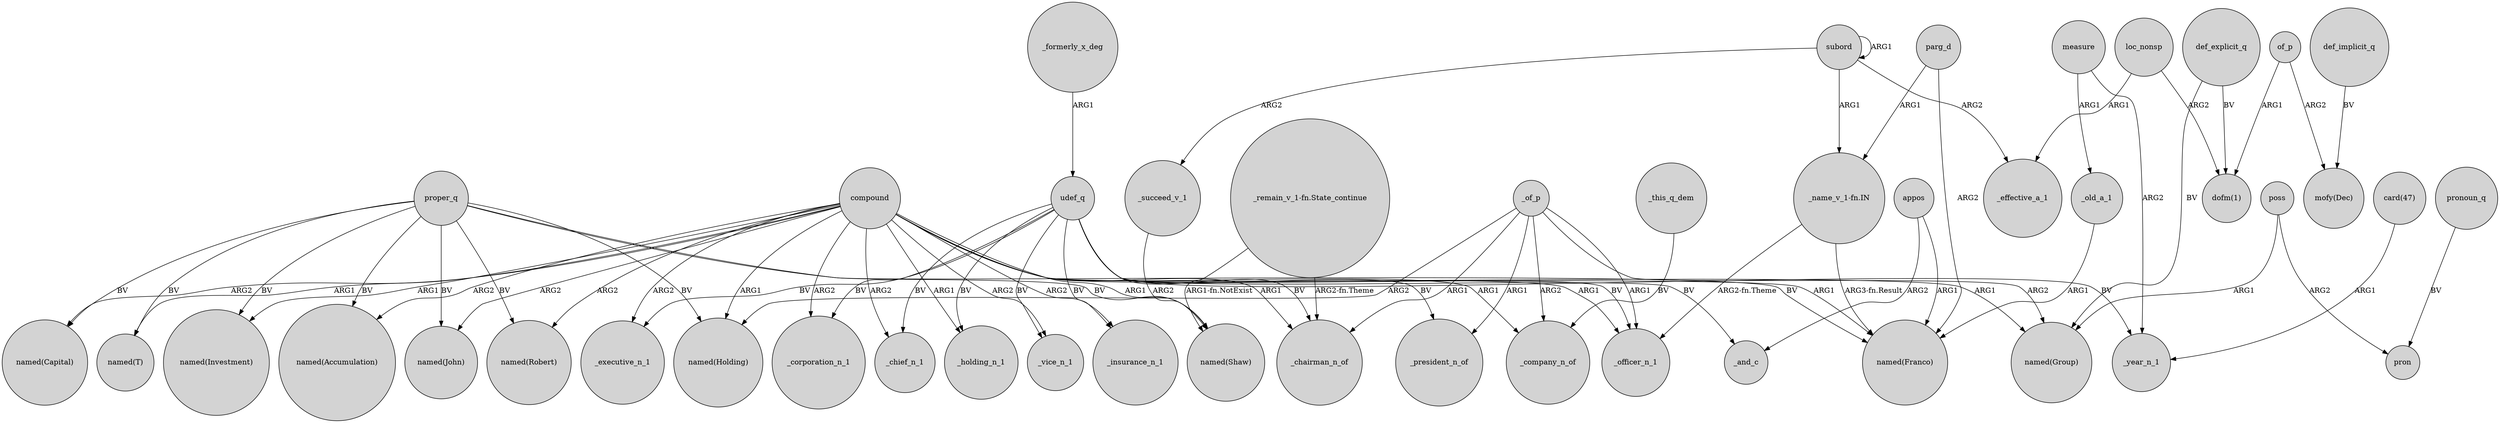 digraph {
	node [shape=circle style=filled]
	compound -> "named(John)" [label=ARG2]
	compound -> "named(Holding)" [label=ARG1]
	compound -> _vice_n_1 [label=ARG2]
	subord -> _effective_a_1 [label=ARG2]
	compound -> _chairman_n_of [label=ARG1]
	proper_q -> "named(Capital)" [label=BV]
	poss -> pron [label=ARG2]
	measure -> _year_n_1 [label=ARG2]
	udef_q -> _executive_n_1 [label=BV]
	compound -> _insurance_n_1 [label=ARG2]
	compound -> "named(T)" [label=ARG1]
	def_implicit_q -> "mofy(Dec)" [label=BV]
	loc_nonsp -> "dofm(1)" [label=ARG2]
	proper_q -> "named(Accumulation)" [label=BV]
	udef_q -> _insurance_n_1 [label=BV]
	"_remain_v_1-fn.State_continue" -> _chairman_n_of [label="ARG2-fn.Theme"]
	proper_q -> "named(T)" [label=BV]
	compound -> _corporation_n_1 [label=ARG2]
	_this_q_dem -> _company_n_of [label=BV]
	compound -> "named(Robert)" [label=ARG2]
	_of_p -> _chairman_n_of [label=ARG1]
	subord -> _succeed_v_1 [label=ARG2]
	subord -> subord [label=ARG1]
	appos -> "named(Franco)" [label=ARG1]
	"_name_v_1-fn.IN" -> _officer_n_1 [label="ARG2-fn.Theme"]
	"_remain_v_1-fn.State_continue" -> "named(Shaw)" [label="ARG1-fn.NotExist"]
	udef_q -> _vice_n_1 [label=BV]
	compound -> _holding_n_1 [label=ARG1]
	udef_q -> _chairman_n_of [label=BV]
	compound -> _chief_n_1 [label=ARG2]
	measure -> _old_a_1 [label=ARG1]
	compound -> "named(Group)" [label=ARG1]
	compound -> _officer_n_1 [label=ARG1]
	def_explicit_q -> "named(Group)" [label=BV]
	_of_p -> "named(Holding)" [label=ARG2]
	_succeed_v_1 -> "named(Shaw)" [label=ARG2]
	compound -> _company_n_of [label=ARG1]
	udef_q -> _corporation_n_1 [label=BV]
	pronoun_q -> pron [label=BV]
	proper_q -> "named(Shaw)" [label=BV]
	compound -> "named(Accumulation)" [label=ARG2]
	"_name_v_1-fn.IN" -> "named(Franco)" [label="ARG3-fn.Result"]
	_of_p -> _president_n_of [label=ARG1]
	appos -> _and_c [label=ARG2]
	udef_q -> _president_n_of [label=BV]
	udef_q -> _chief_n_1 [label=BV]
	proper_q -> "named(Robert)" [label=BV]
	compound -> "named(Capital)" [label=ARG2]
	poss -> "named(Group)" [label=ARG1]
	udef_q -> _officer_n_1 [label=BV]
	def_explicit_q -> "dofm(1)" [label=BV]
	"card(47)" -> _year_n_1 [label=ARG1]
	compound -> "named(Investment)" [label=ARG1]
	parg_d -> "named(Franco)" [label=ARG2]
	_of_p -> _officer_n_1 [label=ARG1]
	subord -> "_name_v_1-fn.IN" [label=ARG1]
	proper_q -> "named(Franco)" [label=BV]
	compound -> "named(Franco)" [label=ARG1]
	udef_q -> _year_n_1 [label=BV]
	compound -> "named(Shaw)" [label=ARG1]
	_formerly_x_deg -> udef_q [label=ARG1]
	proper_q -> "named(Holding)" [label=BV]
	of_p -> "mofy(Dec)" [label=ARG2]
	udef_q -> _holding_n_1 [label=BV]
	proper_q -> "named(John)" [label=BV]
	udef_q -> _and_c [label=BV]
	proper_q -> "named(Investment)" [label=BV]
	compound -> _executive_n_1 [label=ARG2]
	_of_p -> "named(Group)" [label=ARG2]
	_of_p -> _company_n_of [label=ARG2]
	parg_d -> "_name_v_1-fn.IN" [label=ARG1]
	_old_a_1 -> "named(Franco)" [label=ARG1]
	loc_nonsp -> _effective_a_1 [label=ARG1]
	of_p -> "dofm(1)" [label=ARG1]
}
